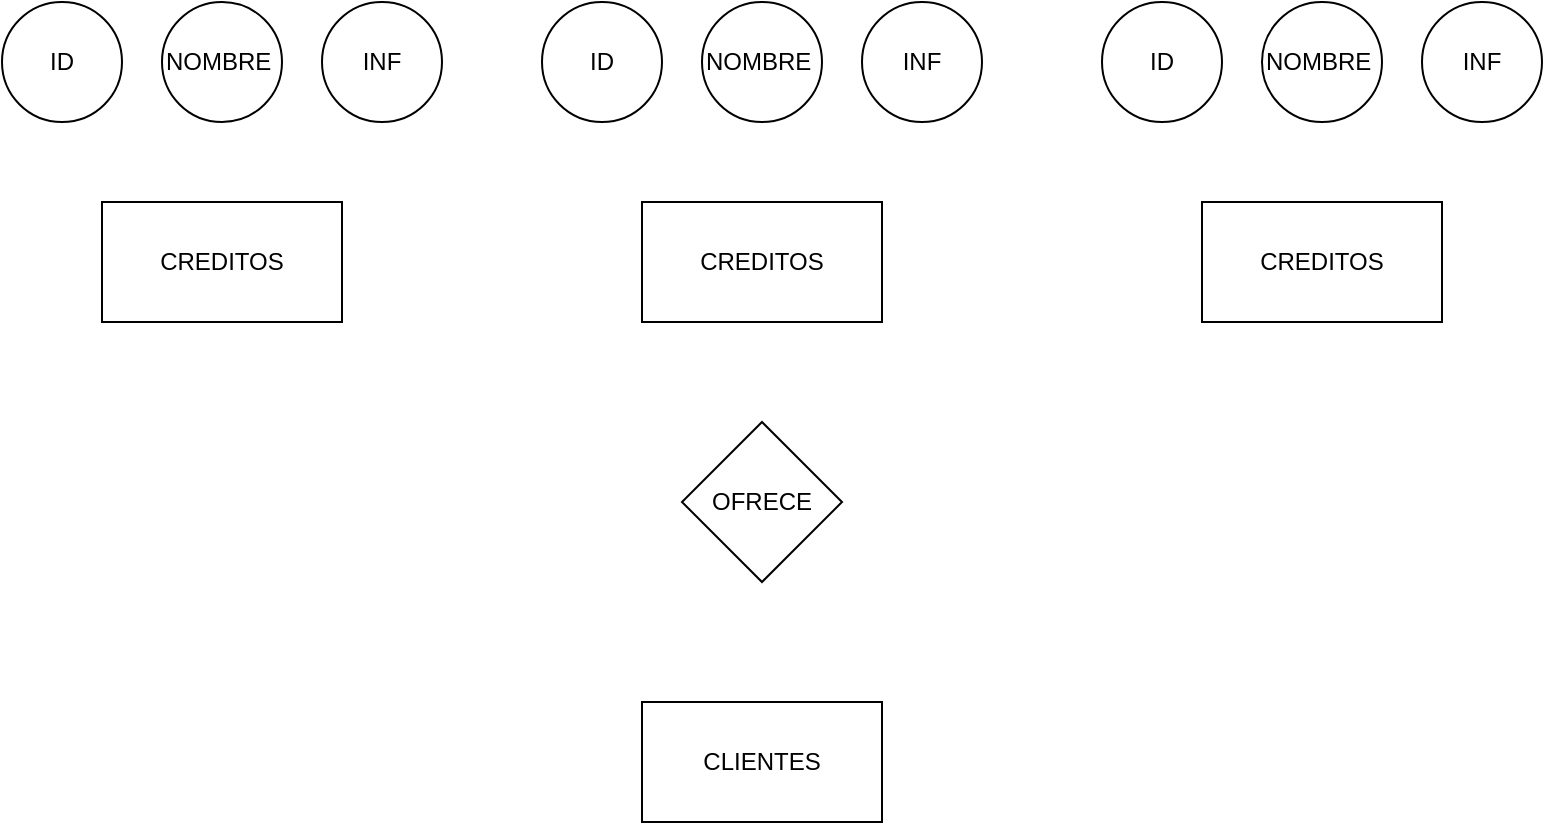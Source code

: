 <mxfile version="27.1.6">
  <diagram name="Página-1" id="VmD-yL4hsFWsiunB92W7">
    <mxGraphModel dx="1773" dy="617" grid="1" gridSize="10" guides="1" tooltips="1" connect="1" arrows="1" fold="1" page="1" pageScale="1" pageWidth="827" pageHeight="1169" math="0" shadow="0">
      <root>
        <mxCell id="0" />
        <mxCell id="1" parent="0" />
        <mxCell id="uigy-FgtRVpShGd_WQau-1" value="CLIENTES" style="rounded=0;whiteSpace=wrap;html=1;" vertex="1" parent="1">
          <mxGeometry x="260" y="370" width="120" height="60" as="geometry" />
        </mxCell>
        <mxCell id="uigy-FgtRVpShGd_WQau-4" value="OFRECE" style="rhombus;whiteSpace=wrap;html=1;" vertex="1" parent="1">
          <mxGeometry x="280" y="230" width="80" height="80" as="geometry" />
        </mxCell>
        <mxCell id="uigy-FgtRVpShGd_WQau-7" value="CREDITOS" style="rounded=0;whiteSpace=wrap;html=1;" vertex="1" parent="1">
          <mxGeometry x="260" y="120" width="120" height="60" as="geometry" />
        </mxCell>
        <mxCell id="uigy-FgtRVpShGd_WQau-10" value="NOMBRE&amp;nbsp;" style="ellipse;whiteSpace=wrap;html=1;" vertex="1" parent="1">
          <mxGeometry x="290" y="20" width="60" height="60" as="geometry" />
        </mxCell>
        <mxCell id="uigy-FgtRVpShGd_WQau-12" value="ID" style="ellipse;whiteSpace=wrap;html=1;" vertex="1" parent="1">
          <mxGeometry x="210" y="20" width="60" height="60" as="geometry" />
        </mxCell>
        <mxCell id="uigy-FgtRVpShGd_WQau-13" value="INF" style="ellipse;whiteSpace=wrap;html=1;" vertex="1" parent="1">
          <mxGeometry x="370" y="20" width="60" height="60" as="geometry" />
        </mxCell>
        <mxCell id="uigy-FgtRVpShGd_WQau-16" value="CREDITOS" style="rounded=0;whiteSpace=wrap;html=1;" vertex="1" parent="1">
          <mxGeometry x="-10" y="120" width="120" height="60" as="geometry" />
        </mxCell>
        <mxCell id="uigy-FgtRVpShGd_WQau-17" value="NOMBRE&amp;nbsp;" style="ellipse;whiteSpace=wrap;html=1;" vertex="1" parent="1">
          <mxGeometry x="20" y="20" width="60" height="60" as="geometry" />
        </mxCell>
        <mxCell id="uigy-FgtRVpShGd_WQau-18" value="ID" style="ellipse;whiteSpace=wrap;html=1;" vertex="1" parent="1">
          <mxGeometry x="-60" y="20" width="60" height="60" as="geometry" />
        </mxCell>
        <mxCell id="uigy-FgtRVpShGd_WQau-19" value="INF" style="ellipse;whiteSpace=wrap;html=1;" vertex="1" parent="1">
          <mxGeometry x="100" y="20" width="60" height="60" as="geometry" />
        </mxCell>
        <mxCell id="uigy-FgtRVpShGd_WQau-20" value="CREDITOS" style="rounded=0;whiteSpace=wrap;html=1;" vertex="1" parent="1">
          <mxGeometry x="540" y="120" width="120" height="60" as="geometry" />
        </mxCell>
        <mxCell id="uigy-FgtRVpShGd_WQau-21" value="NOMBRE&amp;nbsp;" style="ellipse;whiteSpace=wrap;html=1;" vertex="1" parent="1">
          <mxGeometry x="570" y="20" width="60" height="60" as="geometry" />
        </mxCell>
        <mxCell id="uigy-FgtRVpShGd_WQau-22" value="ID" style="ellipse;whiteSpace=wrap;html=1;" vertex="1" parent="1">
          <mxGeometry x="490" y="20" width="60" height="60" as="geometry" />
        </mxCell>
        <mxCell id="uigy-FgtRVpShGd_WQau-23" value="INF" style="ellipse;whiteSpace=wrap;html=1;" vertex="1" parent="1">
          <mxGeometry x="650" y="20" width="60" height="60" as="geometry" />
        </mxCell>
      </root>
    </mxGraphModel>
  </diagram>
</mxfile>
